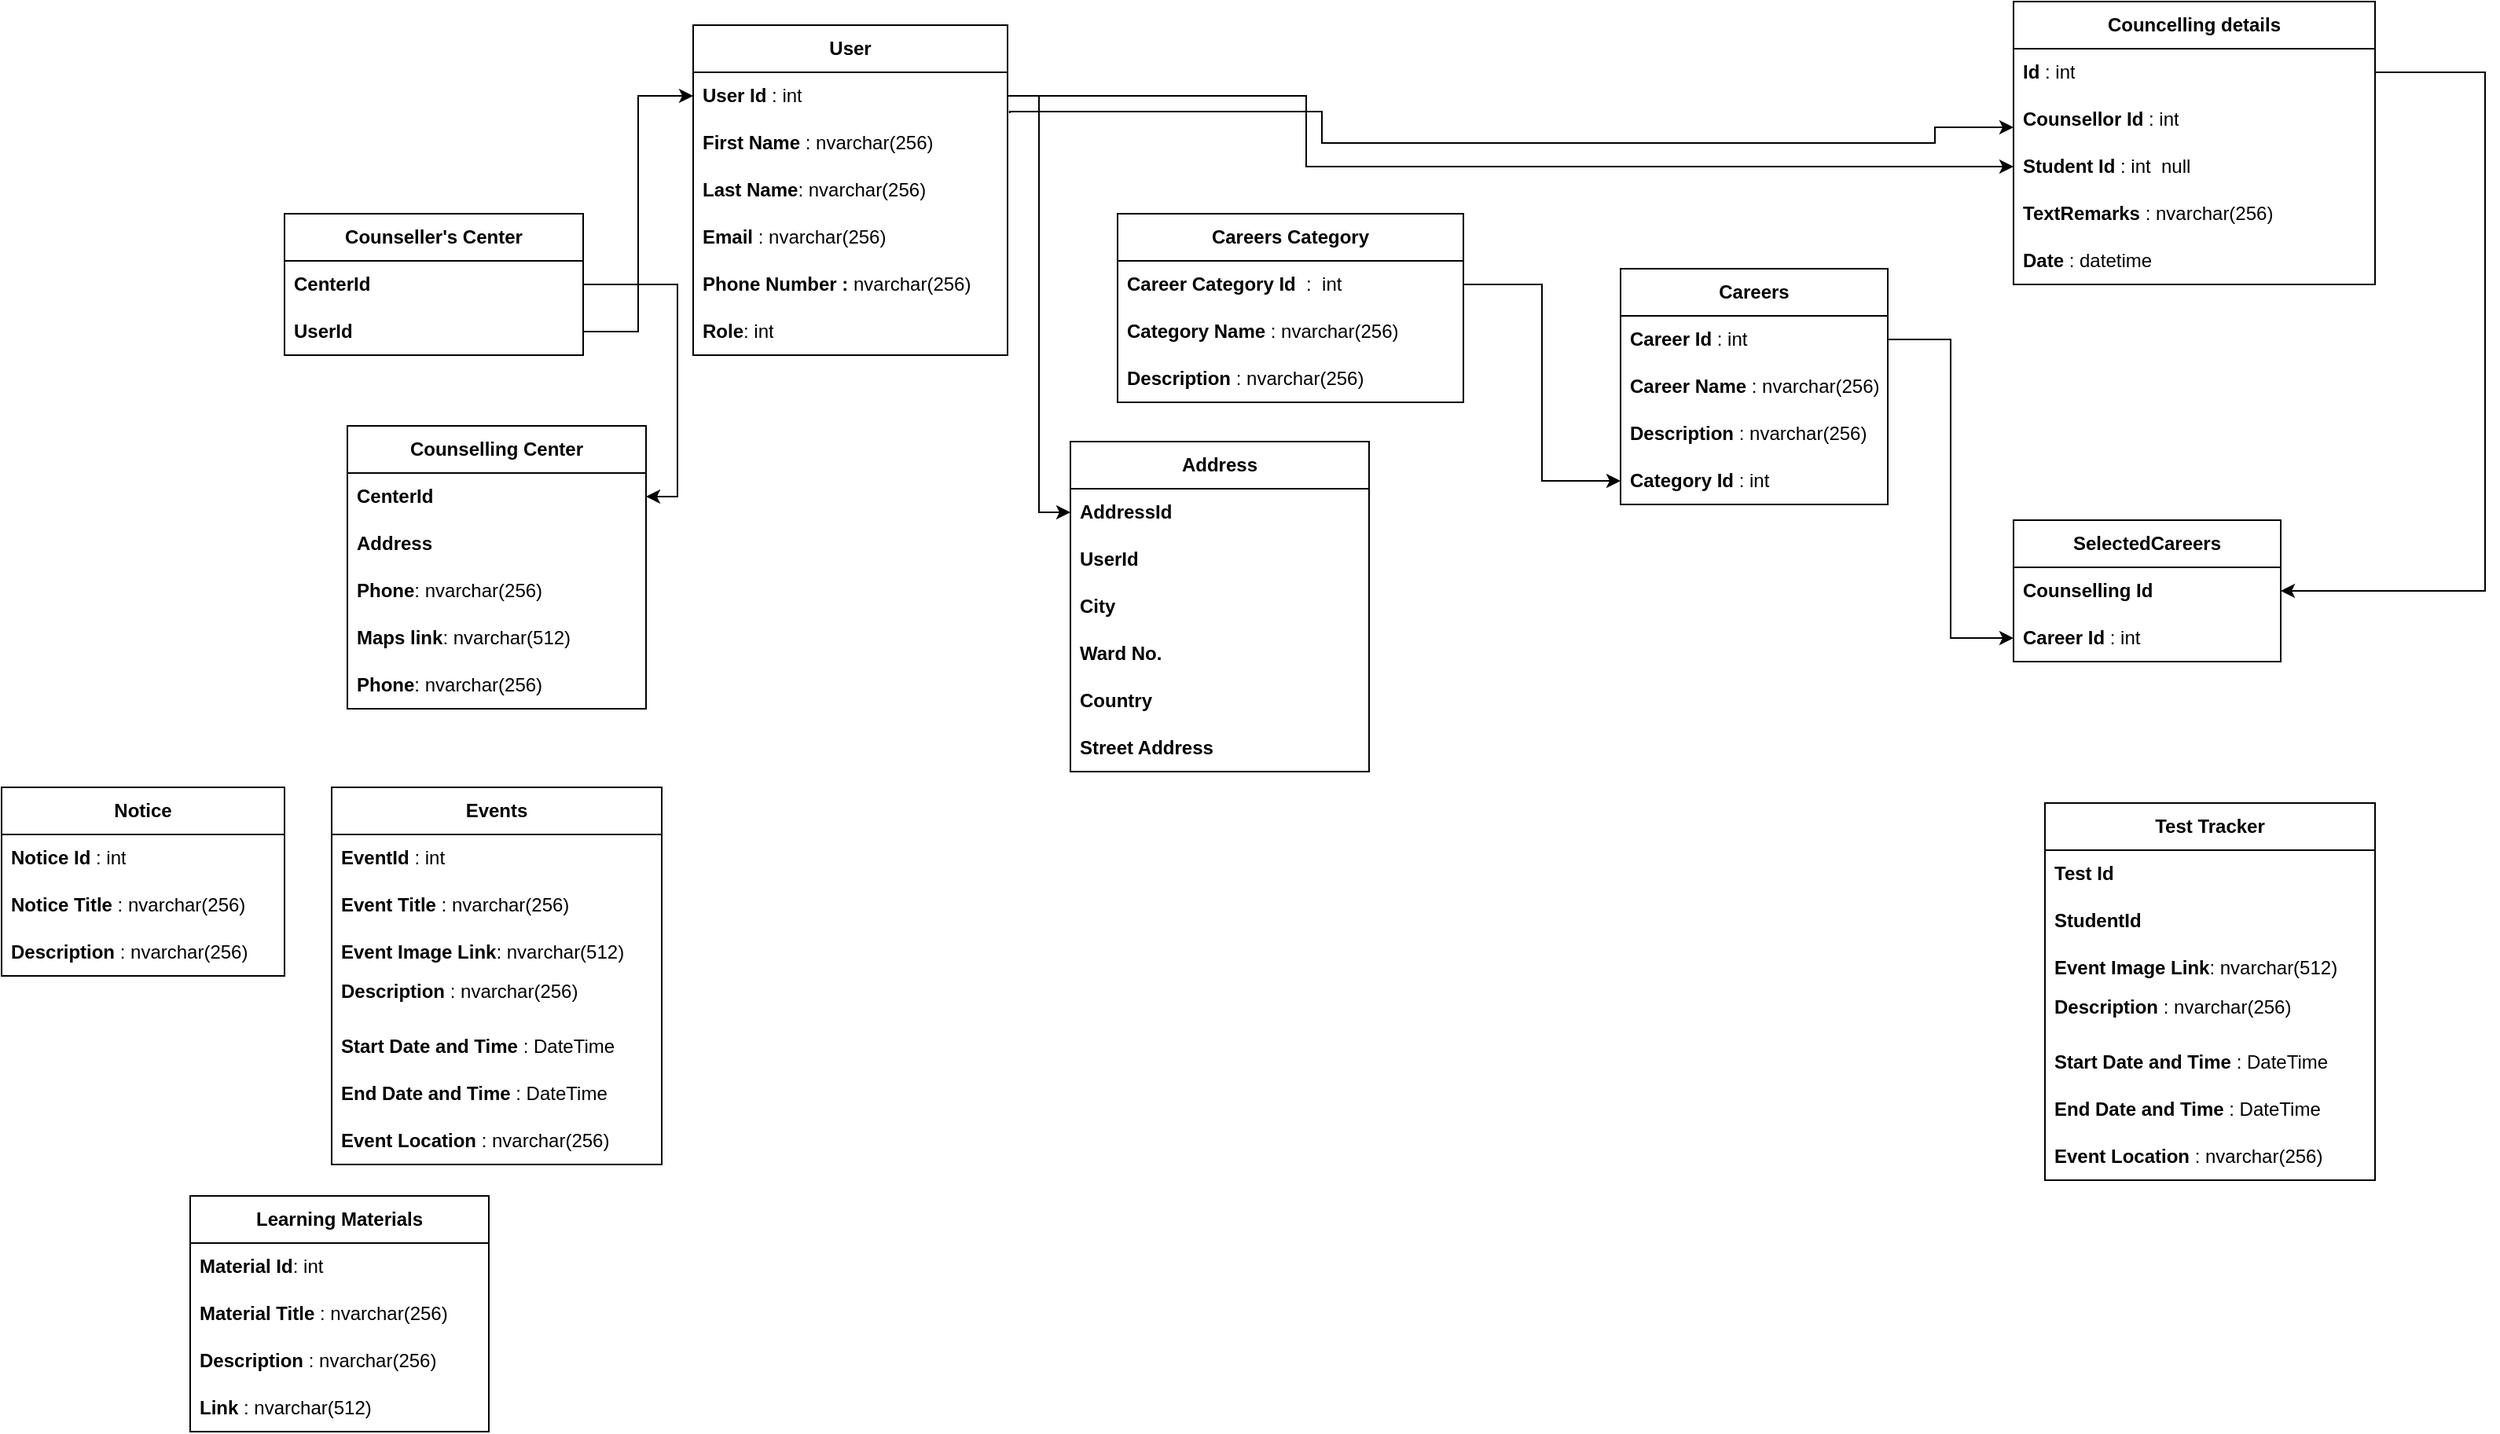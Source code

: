 <mxfile version="21.7.0" type="github">
  <diagram name="Page-1" id="fqf2jRWZV2c5N1RpfVEU">
    <mxGraphModel dx="2023" dy="1727" grid="1" gridSize="10" guides="1" tooltips="1" connect="1" arrows="1" fold="1" page="1" pageScale="1" pageWidth="850" pageHeight="1100" math="0" shadow="0">
      <root>
        <mxCell id="0" />
        <mxCell id="1" parent="0" />
        <mxCell id="t2b4eW3oHFgOlCP7-lKc-1" value="&lt;b&gt;User&lt;/b&gt;" style="swimlane;fontStyle=0;childLayout=stackLayout;horizontal=1;startSize=30;horizontalStack=0;resizeParent=1;resizeParentMax=0;resizeLast=0;collapsible=1;marginBottom=0;whiteSpace=wrap;html=1;" vertex="1" parent="1">
          <mxGeometry x="-170" y="-5" width="200" height="210" as="geometry" />
        </mxCell>
        <mxCell id="t2b4eW3oHFgOlCP7-lKc-2" value="&lt;b&gt;User Id&lt;/b&gt; : int" style="text;strokeColor=none;fillColor=none;align=left;verticalAlign=middle;spacingLeft=4;spacingRight=4;overflow=hidden;points=[[0,0.5],[1,0.5]];portConstraint=eastwest;rotatable=0;whiteSpace=wrap;html=1;" vertex="1" parent="t2b4eW3oHFgOlCP7-lKc-1">
          <mxGeometry y="30" width="200" height="30" as="geometry" />
        </mxCell>
        <mxCell id="t2b4eW3oHFgOlCP7-lKc-55" value="&lt;b&gt;First Name&lt;/b&gt; : nvarchar(256)" style="text;strokeColor=none;fillColor=none;align=left;verticalAlign=middle;spacingLeft=4;spacingRight=4;overflow=hidden;points=[[0,0.5],[1,0.5]];portConstraint=eastwest;rotatable=0;whiteSpace=wrap;html=1;" vertex="1" parent="t2b4eW3oHFgOlCP7-lKc-1">
          <mxGeometry y="60" width="200" height="30" as="geometry" />
        </mxCell>
        <mxCell id="t2b4eW3oHFgOlCP7-lKc-3" value="&lt;b&gt;Last Name&lt;/b&gt;: nvarchar(256)" style="text;strokeColor=none;fillColor=none;align=left;verticalAlign=middle;spacingLeft=4;spacingRight=4;overflow=hidden;points=[[0,0.5],[1,0.5]];portConstraint=eastwest;rotatable=0;whiteSpace=wrap;html=1;" vertex="1" parent="t2b4eW3oHFgOlCP7-lKc-1">
          <mxGeometry y="90" width="200" height="30" as="geometry" />
        </mxCell>
        <mxCell id="t2b4eW3oHFgOlCP7-lKc-7" value="&lt;b&gt;Email &lt;/b&gt;: nvarchar(256)" style="text;strokeColor=none;fillColor=none;align=left;verticalAlign=middle;spacingLeft=4;spacingRight=4;overflow=hidden;points=[[0,0.5],[1,0.5]];portConstraint=eastwest;rotatable=0;whiteSpace=wrap;html=1;" vertex="1" parent="t2b4eW3oHFgOlCP7-lKc-1">
          <mxGeometry y="120" width="200" height="30" as="geometry" />
        </mxCell>
        <mxCell id="t2b4eW3oHFgOlCP7-lKc-6" value="&lt;b&gt;Phone Number :&lt;/b&gt; nvarchar(256)" style="text;strokeColor=none;fillColor=none;align=left;verticalAlign=middle;spacingLeft=4;spacingRight=4;overflow=hidden;points=[[0,0.5],[1,0.5]];portConstraint=eastwest;rotatable=0;whiteSpace=wrap;html=1;" vertex="1" parent="t2b4eW3oHFgOlCP7-lKc-1">
          <mxGeometry y="150" width="200" height="30" as="geometry" />
        </mxCell>
        <mxCell id="t2b4eW3oHFgOlCP7-lKc-4" value="&lt;b&gt;Role&lt;/b&gt;: int" style="text;strokeColor=none;fillColor=none;align=left;verticalAlign=middle;spacingLeft=4;spacingRight=4;overflow=hidden;points=[[0,0.5],[1,0.5]];portConstraint=eastwest;rotatable=0;whiteSpace=wrap;html=1;" vertex="1" parent="t2b4eW3oHFgOlCP7-lKc-1">
          <mxGeometry y="180" width="200" height="30" as="geometry" />
        </mxCell>
        <mxCell id="t2b4eW3oHFgOlCP7-lKc-9" value="&lt;b&gt;Careers&lt;/b&gt;" style="swimlane;fontStyle=0;childLayout=stackLayout;horizontal=1;startSize=30;horizontalStack=0;resizeParent=1;resizeParentMax=0;resizeLast=0;collapsible=1;marginBottom=0;whiteSpace=wrap;html=1;" vertex="1" parent="1">
          <mxGeometry x="420" y="150" width="170" height="150" as="geometry" />
        </mxCell>
        <mxCell id="t2b4eW3oHFgOlCP7-lKc-21" value="&lt;b&gt;Career Id &lt;/b&gt;: int" style="text;strokeColor=none;fillColor=none;align=left;verticalAlign=middle;spacingLeft=4;spacingRight=4;overflow=hidden;points=[[0,0.5],[1,0.5]];portConstraint=eastwest;rotatable=0;whiteSpace=wrap;html=1;" vertex="1" parent="t2b4eW3oHFgOlCP7-lKc-9">
          <mxGeometry y="30" width="170" height="30" as="geometry" />
        </mxCell>
        <mxCell id="t2b4eW3oHFgOlCP7-lKc-10" value="&lt;b&gt;Career Name &lt;/b&gt;: nvarchar(256)" style="text;strokeColor=none;fillColor=none;align=left;verticalAlign=middle;spacingLeft=4;spacingRight=4;overflow=hidden;points=[[0,0.5],[1,0.5]];portConstraint=eastwest;rotatable=0;whiteSpace=wrap;html=1;" vertex="1" parent="t2b4eW3oHFgOlCP7-lKc-9">
          <mxGeometry y="60" width="170" height="30" as="geometry" />
        </mxCell>
        <mxCell id="t2b4eW3oHFgOlCP7-lKc-11" value="&lt;b&gt;Description &lt;/b&gt;: nvarchar(256)" style="text;strokeColor=none;fillColor=none;align=left;verticalAlign=middle;spacingLeft=4;spacingRight=4;overflow=hidden;points=[[0,0.5],[1,0.5]];portConstraint=eastwest;rotatable=0;whiteSpace=wrap;html=1;" vertex="1" parent="t2b4eW3oHFgOlCP7-lKc-9">
          <mxGeometry y="90" width="170" height="30" as="geometry" />
        </mxCell>
        <mxCell id="t2b4eW3oHFgOlCP7-lKc-12" value="&lt;b&gt;Category Id&lt;/b&gt; : int" style="text;strokeColor=none;fillColor=none;align=left;verticalAlign=middle;spacingLeft=4;spacingRight=4;overflow=hidden;points=[[0,0.5],[1,0.5]];portConstraint=eastwest;rotatable=0;whiteSpace=wrap;html=1;" vertex="1" parent="t2b4eW3oHFgOlCP7-lKc-9">
          <mxGeometry y="120" width="170" height="30" as="geometry" />
        </mxCell>
        <mxCell id="t2b4eW3oHFgOlCP7-lKc-17" value="&lt;b&gt;Careers Category&lt;/b&gt;" style="swimlane;fontStyle=0;childLayout=stackLayout;horizontal=1;startSize=30;horizontalStack=0;resizeParent=1;resizeParentMax=0;resizeLast=0;collapsible=1;marginBottom=0;whiteSpace=wrap;html=1;" vertex="1" parent="1">
          <mxGeometry x="100" y="115" width="220" height="120" as="geometry" />
        </mxCell>
        <mxCell id="t2b4eW3oHFgOlCP7-lKc-22" value="&lt;b&gt;Career Category Id&amp;nbsp; &lt;/b&gt;:&amp;nbsp; int" style="text;strokeColor=none;fillColor=none;align=left;verticalAlign=middle;spacingLeft=4;spacingRight=4;overflow=hidden;points=[[0,0.5],[1,0.5]];portConstraint=eastwest;rotatable=0;whiteSpace=wrap;html=1;" vertex="1" parent="t2b4eW3oHFgOlCP7-lKc-17">
          <mxGeometry y="30" width="220" height="30" as="geometry" />
        </mxCell>
        <mxCell id="t2b4eW3oHFgOlCP7-lKc-18" value="&lt;b&gt;Category Name &lt;/b&gt;: nvarchar(256)" style="text;strokeColor=none;fillColor=none;align=left;verticalAlign=middle;spacingLeft=4;spacingRight=4;overflow=hidden;points=[[0,0.5],[1,0.5]];portConstraint=eastwest;rotatable=0;whiteSpace=wrap;html=1;" vertex="1" parent="t2b4eW3oHFgOlCP7-lKc-17">
          <mxGeometry y="60" width="220" height="30" as="geometry" />
        </mxCell>
        <mxCell id="t2b4eW3oHFgOlCP7-lKc-19" value="&lt;b&gt;Description &lt;/b&gt;: nvarchar(256)" style="text;strokeColor=none;fillColor=none;align=left;verticalAlign=middle;spacingLeft=4;spacingRight=4;overflow=hidden;points=[[0,0.5],[1,0.5]];portConstraint=eastwest;rotatable=0;whiteSpace=wrap;html=1;" vertex="1" parent="t2b4eW3oHFgOlCP7-lKc-17">
          <mxGeometry y="90" width="220" height="30" as="geometry" />
        </mxCell>
        <mxCell id="t2b4eW3oHFgOlCP7-lKc-24" value="&lt;b&gt;Learning Materials&lt;/b&gt;" style="swimlane;fontStyle=0;childLayout=stackLayout;horizontal=1;startSize=30;horizontalStack=0;resizeParent=1;resizeParentMax=0;resizeLast=0;collapsible=1;marginBottom=0;whiteSpace=wrap;html=1;" vertex="1" parent="1">
          <mxGeometry x="-490" y="740" width="190" height="150" as="geometry" />
        </mxCell>
        <mxCell id="t2b4eW3oHFgOlCP7-lKc-25" value="&lt;b&gt;Material Id&lt;/b&gt;: int" style="text;strokeColor=none;fillColor=none;align=left;verticalAlign=middle;spacingLeft=4;spacingRight=4;overflow=hidden;points=[[0,0.5],[1,0.5]];portConstraint=eastwest;rotatable=0;whiteSpace=wrap;html=1;" vertex="1" parent="t2b4eW3oHFgOlCP7-lKc-24">
          <mxGeometry y="30" width="190" height="30" as="geometry" />
        </mxCell>
        <mxCell id="t2b4eW3oHFgOlCP7-lKc-26" value="&lt;b&gt;Material Title&lt;/b&gt; : nvarchar(256)" style="text;strokeColor=none;fillColor=none;align=left;verticalAlign=middle;spacingLeft=4;spacingRight=4;overflow=hidden;points=[[0,0.5],[1,0.5]];portConstraint=eastwest;rotatable=0;whiteSpace=wrap;html=1;" vertex="1" parent="t2b4eW3oHFgOlCP7-lKc-24">
          <mxGeometry y="60" width="190" height="30" as="geometry" />
        </mxCell>
        <mxCell id="t2b4eW3oHFgOlCP7-lKc-27" value="&lt;b&gt;Description &lt;/b&gt;: nvarchar(256)" style="text;strokeColor=none;fillColor=none;align=left;verticalAlign=middle;spacingLeft=4;spacingRight=4;overflow=hidden;points=[[0,0.5],[1,0.5]];portConstraint=eastwest;rotatable=0;whiteSpace=wrap;html=1;" vertex="1" parent="t2b4eW3oHFgOlCP7-lKc-24">
          <mxGeometry y="90" width="190" height="30" as="geometry" />
        </mxCell>
        <mxCell id="t2b4eW3oHFgOlCP7-lKc-28" value="&lt;b&gt;Link &lt;/b&gt;: nvarchar(512)" style="text;strokeColor=none;fillColor=none;align=left;verticalAlign=middle;spacingLeft=4;spacingRight=4;overflow=hidden;points=[[0,0.5],[1,0.5]];portConstraint=eastwest;rotatable=0;whiteSpace=wrap;html=1;" vertex="1" parent="t2b4eW3oHFgOlCP7-lKc-24">
          <mxGeometry y="120" width="190" height="30" as="geometry" />
        </mxCell>
        <mxCell id="t2b4eW3oHFgOlCP7-lKc-29" style="edgeStyle=orthogonalEdgeStyle;rounded=0;orthogonalLoop=1;jettySize=auto;html=1;entryX=0;entryY=0.5;entryDx=0;entryDy=0;" edge="1" parent="1" source="t2b4eW3oHFgOlCP7-lKc-22" target="t2b4eW3oHFgOlCP7-lKc-12">
          <mxGeometry relative="1" as="geometry" />
        </mxCell>
        <mxCell id="t2b4eW3oHFgOlCP7-lKc-30" value="&lt;b&gt;Events&lt;/b&gt;" style="swimlane;fontStyle=0;childLayout=stackLayout;horizontal=1;startSize=30;horizontalStack=0;resizeParent=1;resizeParentMax=0;resizeLast=0;collapsible=1;marginBottom=0;whiteSpace=wrap;html=1;" vertex="1" parent="1">
          <mxGeometry x="-400" y="480" width="210" height="240" as="geometry" />
        </mxCell>
        <mxCell id="t2b4eW3oHFgOlCP7-lKc-31" value="&lt;b&gt;EventId &lt;/b&gt;: int" style="text;strokeColor=none;fillColor=none;align=left;verticalAlign=middle;spacingLeft=4;spacingRight=4;overflow=hidden;points=[[0,0.5],[1,0.5]];portConstraint=eastwest;rotatable=0;whiteSpace=wrap;html=1;" vertex="1" parent="t2b4eW3oHFgOlCP7-lKc-30">
          <mxGeometry y="30" width="210" height="30" as="geometry" />
        </mxCell>
        <mxCell id="t2b4eW3oHFgOlCP7-lKc-57" value="&lt;b&gt;Event Title&lt;/b&gt; : nvarchar(256)" style="text;strokeColor=none;fillColor=none;align=left;verticalAlign=middle;spacingLeft=4;spacingRight=4;overflow=hidden;points=[[0,0.5],[1,0.5]];portConstraint=eastwest;rotatable=0;whiteSpace=wrap;html=1;" vertex="1" parent="t2b4eW3oHFgOlCP7-lKc-30">
          <mxGeometry y="60" width="210" height="30" as="geometry" />
        </mxCell>
        <mxCell id="t2b4eW3oHFgOlCP7-lKc-32" value="&lt;b&gt;Event Image Link&lt;/b&gt;: nvarchar(512)" style="text;strokeColor=none;fillColor=none;align=left;verticalAlign=middle;spacingLeft=4;spacingRight=4;overflow=hidden;points=[[0,0.5],[1,0.5]];portConstraint=eastwest;rotatable=0;whiteSpace=wrap;html=1;" vertex="1" parent="t2b4eW3oHFgOlCP7-lKc-30">
          <mxGeometry y="90" width="210" height="30" as="geometry" />
        </mxCell>
        <mxCell id="t2b4eW3oHFgOlCP7-lKc-33" value="&lt;b&gt;Description &lt;/b&gt;: nvarchar(256)&lt;br&gt;&amp;nbsp;" style="text;strokeColor=none;fillColor=none;align=left;verticalAlign=middle;spacingLeft=4;spacingRight=4;overflow=hidden;points=[[0,0.5],[1,0.5]];portConstraint=eastwest;rotatable=0;whiteSpace=wrap;html=1;" vertex="1" parent="t2b4eW3oHFgOlCP7-lKc-30">
          <mxGeometry y="120" width="210" height="30" as="geometry" />
        </mxCell>
        <mxCell id="t2b4eW3oHFgOlCP7-lKc-35" value="&lt;b&gt;Start Date and Time&lt;/b&gt; : DateTime" style="text;strokeColor=none;fillColor=none;align=left;verticalAlign=middle;spacingLeft=4;spacingRight=4;overflow=hidden;points=[[0,0.5],[1,0.5]];portConstraint=eastwest;rotatable=0;whiteSpace=wrap;html=1;" vertex="1" parent="t2b4eW3oHFgOlCP7-lKc-30">
          <mxGeometry y="150" width="210" height="30" as="geometry" />
        </mxCell>
        <mxCell id="t2b4eW3oHFgOlCP7-lKc-36" value="&lt;b&gt;End Date and Time &lt;/b&gt;: DateTime" style="text;strokeColor=none;fillColor=none;align=left;verticalAlign=middle;spacingLeft=4;spacingRight=4;overflow=hidden;points=[[0,0.5],[1,0.5]];portConstraint=eastwest;rotatable=0;whiteSpace=wrap;html=1;" vertex="1" parent="t2b4eW3oHFgOlCP7-lKc-30">
          <mxGeometry y="180" width="210" height="30" as="geometry" />
        </mxCell>
        <mxCell id="t2b4eW3oHFgOlCP7-lKc-34" value="&lt;b&gt;Event Location &lt;/b&gt;: nvarchar(256)" style="text;strokeColor=none;fillColor=none;align=left;verticalAlign=middle;spacingLeft=4;spacingRight=4;overflow=hidden;points=[[0,0.5],[1,0.5]];portConstraint=eastwest;rotatable=0;whiteSpace=wrap;html=1;" vertex="1" parent="t2b4eW3oHFgOlCP7-lKc-30">
          <mxGeometry y="210" width="210" height="30" as="geometry" />
        </mxCell>
        <mxCell id="t2b4eW3oHFgOlCP7-lKc-37" value="&lt;b&gt;Notice&lt;/b&gt;" style="swimlane;fontStyle=0;childLayout=stackLayout;horizontal=1;startSize=30;horizontalStack=0;resizeParent=1;resizeParentMax=0;resizeLast=0;collapsible=1;marginBottom=0;whiteSpace=wrap;html=1;" vertex="1" parent="1">
          <mxGeometry x="-610" y="480" width="180" height="120" as="geometry" />
        </mxCell>
        <mxCell id="t2b4eW3oHFgOlCP7-lKc-38" value="&lt;b&gt;Notice Id&lt;/b&gt; : int" style="text;strokeColor=none;fillColor=none;align=left;verticalAlign=middle;spacingLeft=4;spacingRight=4;overflow=hidden;points=[[0,0.5],[1,0.5]];portConstraint=eastwest;rotatable=0;whiteSpace=wrap;html=1;" vertex="1" parent="t2b4eW3oHFgOlCP7-lKc-37">
          <mxGeometry y="30" width="180" height="30" as="geometry" />
        </mxCell>
        <mxCell id="t2b4eW3oHFgOlCP7-lKc-39" value="&lt;b&gt;Notice Title&lt;/b&gt; : nvarchar(256)" style="text;strokeColor=none;fillColor=none;align=left;verticalAlign=middle;spacingLeft=4;spacingRight=4;overflow=hidden;points=[[0,0.5],[1,0.5]];portConstraint=eastwest;rotatable=0;whiteSpace=wrap;html=1;" vertex="1" parent="t2b4eW3oHFgOlCP7-lKc-37">
          <mxGeometry y="60" width="180" height="30" as="geometry" />
        </mxCell>
        <mxCell id="t2b4eW3oHFgOlCP7-lKc-40" value="&lt;b&gt;Description &lt;/b&gt;: nvarchar(256)" style="text;strokeColor=none;fillColor=none;align=left;verticalAlign=middle;spacingLeft=4;spacingRight=4;overflow=hidden;points=[[0,0.5],[1,0.5]];portConstraint=eastwest;rotatable=0;whiteSpace=wrap;html=1;" vertex="1" parent="t2b4eW3oHFgOlCP7-lKc-37">
          <mxGeometry y="90" width="180" height="30" as="geometry" />
        </mxCell>
        <mxCell id="t2b4eW3oHFgOlCP7-lKc-44" value="&lt;b&gt;Councelling details&lt;/b&gt;" style="swimlane;fontStyle=0;childLayout=stackLayout;horizontal=1;startSize=30;horizontalStack=0;resizeParent=1;resizeParentMax=0;resizeLast=0;collapsible=1;marginBottom=0;whiteSpace=wrap;html=1;" vertex="1" parent="1">
          <mxGeometry x="670" y="-20" width="230" height="180" as="geometry" />
        </mxCell>
        <mxCell id="t2b4eW3oHFgOlCP7-lKc-45" value="&lt;b&gt;Id &lt;/b&gt;: int" style="text;strokeColor=none;fillColor=none;align=left;verticalAlign=middle;spacingLeft=4;spacingRight=4;overflow=hidden;points=[[0,0.5],[1,0.5]];portConstraint=eastwest;rotatable=0;whiteSpace=wrap;html=1;" vertex="1" parent="t2b4eW3oHFgOlCP7-lKc-44">
          <mxGeometry y="30" width="230" height="30" as="geometry" />
        </mxCell>
        <mxCell id="t2b4eW3oHFgOlCP7-lKc-46" value="&lt;b&gt;Counsellor Id &lt;/b&gt;: int" style="text;strokeColor=none;fillColor=none;align=left;verticalAlign=middle;spacingLeft=4;spacingRight=4;overflow=hidden;points=[[0,0.5],[1,0.5]];portConstraint=eastwest;rotatable=0;whiteSpace=wrap;html=1;" vertex="1" parent="t2b4eW3oHFgOlCP7-lKc-44">
          <mxGeometry y="60" width="230" height="30" as="geometry" />
        </mxCell>
        <mxCell id="t2b4eW3oHFgOlCP7-lKc-58" value="&lt;b&gt;Student Id &lt;/b&gt;: int&amp;nbsp; null" style="text;strokeColor=none;fillColor=none;align=left;verticalAlign=middle;spacingLeft=4;spacingRight=4;overflow=hidden;points=[[0,0.5],[1,0.5]];portConstraint=eastwest;rotatable=0;whiteSpace=wrap;html=1;" vertex="1" parent="t2b4eW3oHFgOlCP7-lKc-44">
          <mxGeometry y="90" width="230" height="30" as="geometry" />
        </mxCell>
        <mxCell id="t2b4eW3oHFgOlCP7-lKc-54" value="&lt;b&gt;TextRemarks &lt;/b&gt;: nvarchar(256)" style="text;strokeColor=none;fillColor=none;align=left;verticalAlign=middle;spacingLeft=4;spacingRight=4;overflow=hidden;points=[[0,0.5],[1,0.5]];portConstraint=eastwest;rotatable=0;whiteSpace=wrap;html=1;" vertex="1" parent="t2b4eW3oHFgOlCP7-lKc-44">
          <mxGeometry y="120" width="230" height="30" as="geometry" />
        </mxCell>
        <mxCell id="t2b4eW3oHFgOlCP7-lKc-48" value="&lt;b&gt;Date &lt;/b&gt;: datetime" style="text;strokeColor=none;fillColor=none;align=left;verticalAlign=middle;spacingLeft=4;spacingRight=4;overflow=hidden;points=[[0,0.5],[1,0.5]];portConstraint=eastwest;rotatable=0;whiteSpace=wrap;html=1;" vertex="1" parent="t2b4eW3oHFgOlCP7-lKc-44">
          <mxGeometry y="150" width="230" height="30" as="geometry" />
        </mxCell>
        <mxCell id="t2b4eW3oHFgOlCP7-lKc-49" style="edgeStyle=orthogonalEdgeStyle;rounded=0;orthogonalLoop=1;jettySize=auto;html=1;" edge="1" parent="1" source="t2b4eW3oHFgOlCP7-lKc-2">
          <mxGeometry relative="1" as="geometry">
            <mxPoint x="670" y="85" as="targetPoint" />
            <Array as="points">
              <mxPoint x="220" y="40" />
              <mxPoint x="220" y="85" />
            </Array>
          </mxGeometry>
        </mxCell>
        <mxCell id="t2b4eW3oHFgOlCP7-lKc-56" style="edgeStyle=orthogonalEdgeStyle;rounded=0;orthogonalLoop=1;jettySize=auto;html=1;exitX=1.007;exitY=0.867;exitDx=0;exitDy=0;exitPerimeter=0;" edge="1" parent="1" source="t2b4eW3oHFgOlCP7-lKc-2">
          <mxGeometry relative="1" as="geometry">
            <mxPoint x="160" y="50" as="sourcePoint" />
            <mxPoint x="670" y="60" as="targetPoint" />
            <Array as="points">
              <mxPoint x="151" y="50" />
              <mxPoint x="230" y="50" />
              <mxPoint x="230" y="70" />
              <mxPoint x="620" y="70" />
              <mxPoint x="620" y="60" />
              <mxPoint x="670" y="60" />
            </Array>
          </mxGeometry>
        </mxCell>
        <mxCell id="t2b4eW3oHFgOlCP7-lKc-68" value="&lt;b&gt;SelectedCareers&lt;/b&gt;" style="swimlane;fontStyle=0;childLayout=stackLayout;horizontal=1;startSize=30;horizontalStack=0;resizeParent=1;resizeParentMax=0;resizeLast=0;collapsible=1;marginBottom=0;whiteSpace=wrap;html=1;" vertex="1" parent="1">
          <mxGeometry x="670" y="310" width="170" height="90" as="geometry" />
        </mxCell>
        <mxCell id="t2b4eW3oHFgOlCP7-lKc-70" value="&lt;b&gt;Counselling Id&lt;/b&gt;" style="text;strokeColor=none;fillColor=none;align=left;verticalAlign=middle;spacingLeft=4;spacingRight=4;overflow=hidden;points=[[0,0.5],[1,0.5]];portConstraint=eastwest;rotatable=0;whiteSpace=wrap;html=1;" vertex="1" parent="t2b4eW3oHFgOlCP7-lKc-68">
          <mxGeometry y="30" width="170" height="30" as="geometry" />
        </mxCell>
        <mxCell id="t2b4eW3oHFgOlCP7-lKc-69" value="&lt;b&gt;Career Id &lt;/b&gt;: int" style="text;strokeColor=none;fillColor=none;align=left;verticalAlign=middle;spacingLeft=4;spacingRight=4;overflow=hidden;points=[[0,0.5],[1,0.5]];portConstraint=eastwest;rotatable=0;whiteSpace=wrap;html=1;" vertex="1" parent="t2b4eW3oHFgOlCP7-lKc-68">
          <mxGeometry y="60" width="170" height="30" as="geometry" />
        </mxCell>
        <mxCell id="t2b4eW3oHFgOlCP7-lKc-77" style="edgeStyle=orthogonalEdgeStyle;rounded=0;orthogonalLoop=1;jettySize=auto;html=1;entryX=1;entryY=0.5;entryDx=0;entryDy=0;" edge="1" parent="1" source="t2b4eW3oHFgOlCP7-lKc-45" target="t2b4eW3oHFgOlCP7-lKc-70">
          <mxGeometry relative="1" as="geometry">
            <Array as="points">
              <mxPoint x="970" y="25" />
              <mxPoint x="970" y="355" />
            </Array>
          </mxGeometry>
        </mxCell>
        <mxCell id="t2b4eW3oHFgOlCP7-lKc-78" style="edgeStyle=orthogonalEdgeStyle;rounded=0;orthogonalLoop=1;jettySize=auto;html=1;entryX=0;entryY=0.5;entryDx=0;entryDy=0;" edge="1" parent="1" source="t2b4eW3oHFgOlCP7-lKc-21" target="t2b4eW3oHFgOlCP7-lKc-69">
          <mxGeometry relative="1" as="geometry" />
        </mxCell>
        <mxCell id="t2b4eW3oHFgOlCP7-lKc-79" value="&lt;b&gt;Counselling Center&lt;/b&gt;" style="swimlane;fontStyle=0;childLayout=stackLayout;horizontal=1;startSize=30;horizontalStack=0;resizeParent=1;resizeParentMax=0;resizeLast=0;collapsible=1;marginBottom=0;whiteSpace=wrap;html=1;" vertex="1" parent="1">
          <mxGeometry x="-390" y="250" width="190" height="180" as="geometry" />
        </mxCell>
        <mxCell id="t2b4eW3oHFgOlCP7-lKc-80" value="&lt;b&gt;CenterId&lt;/b&gt;" style="text;strokeColor=none;fillColor=none;align=left;verticalAlign=middle;spacingLeft=4;spacingRight=4;overflow=hidden;points=[[0,0.5],[1,0.5]];portConstraint=eastwest;rotatable=0;whiteSpace=wrap;html=1;" vertex="1" parent="t2b4eW3oHFgOlCP7-lKc-79">
          <mxGeometry y="30" width="190" height="30" as="geometry" />
        </mxCell>
        <mxCell id="t2b4eW3oHFgOlCP7-lKc-81" value="&lt;b&gt;Address&lt;/b&gt;" style="text;strokeColor=none;fillColor=none;align=left;verticalAlign=middle;spacingLeft=4;spacingRight=4;overflow=hidden;points=[[0,0.5],[1,0.5]];portConstraint=eastwest;rotatable=0;whiteSpace=wrap;html=1;" vertex="1" parent="t2b4eW3oHFgOlCP7-lKc-79">
          <mxGeometry y="60" width="190" height="30" as="geometry" />
        </mxCell>
        <mxCell id="t2b4eW3oHFgOlCP7-lKc-82" value="&lt;b&gt;Phone&lt;/b&gt;: nvarchar(256)" style="text;strokeColor=none;fillColor=none;align=left;verticalAlign=middle;spacingLeft=4;spacingRight=4;overflow=hidden;points=[[0,0.5],[1,0.5]];portConstraint=eastwest;rotatable=0;whiteSpace=wrap;html=1;" vertex="1" parent="t2b4eW3oHFgOlCP7-lKc-79">
          <mxGeometry y="90" width="190" height="30" as="geometry" />
        </mxCell>
        <mxCell id="t2b4eW3oHFgOlCP7-lKc-83" value="&lt;b&gt;Maps link&lt;/b&gt;: nvarchar(512)" style="text;strokeColor=none;fillColor=none;align=left;verticalAlign=middle;spacingLeft=4;spacingRight=4;overflow=hidden;points=[[0,0.5],[1,0.5]];portConstraint=eastwest;rotatable=0;whiteSpace=wrap;html=1;" vertex="1" parent="t2b4eW3oHFgOlCP7-lKc-79">
          <mxGeometry y="120" width="190" height="30" as="geometry" />
        </mxCell>
        <mxCell id="t2b4eW3oHFgOlCP7-lKc-84" value="&lt;b&gt;Phone&lt;/b&gt;: nvarchar(256)" style="text;strokeColor=none;fillColor=none;align=left;verticalAlign=middle;spacingLeft=4;spacingRight=4;overflow=hidden;points=[[0,0.5],[1,0.5]];portConstraint=eastwest;rotatable=0;whiteSpace=wrap;html=1;" vertex="1" parent="t2b4eW3oHFgOlCP7-lKc-79">
          <mxGeometry y="150" width="190" height="30" as="geometry" />
        </mxCell>
        <mxCell id="t2b4eW3oHFgOlCP7-lKc-85" value="&lt;b&gt;Counseller&#39;s Center&lt;/b&gt;" style="swimlane;fontStyle=0;childLayout=stackLayout;horizontal=1;startSize=30;horizontalStack=0;resizeParent=1;resizeParentMax=0;resizeLast=0;collapsible=1;marginBottom=0;whiteSpace=wrap;html=1;" vertex="1" parent="1">
          <mxGeometry x="-430" y="115" width="190" height="90" as="geometry" />
        </mxCell>
        <mxCell id="t2b4eW3oHFgOlCP7-lKc-86" value="&lt;b&gt;CenterId&lt;/b&gt;" style="text;strokeColor=none;fillColor=none;align=left;verticalAlign=middle;spacingLeft=4;spacingRight=4;overflow=hidden;points=[[0,0.5],[1,0.5]];portConstraint=eastwest;rotatable=0;whiteSpace=wrap;html=1;" vertex="1" parent="t2b4eW3oHFgOlCP7-lKc-85">
          <mxGeometry y="30" width="190" height="30" as="geometry" />
        </mxCell>
        <mxCell id="t2b4eW3oHFgOlCP7-lKc-87" value="&lt;b&gt;UserId&lt;/b&gt;" style="text;strokeColor=none;fillColor=none;align=left;verticalAlign=middle;spacingLeft=4;spacingRight=4;overflow=hidden;points=[[0,0.5],[1,0.5]];portConstraint=eastwest;rotatable=0;whiteSpace=wrap;html=1;" vertex="1" parent="t2b4eW3oHFgOlCP7-lKc-85">
          <mxGeometry y="60" width="190" height="30" as="geometry" />
        </mxCell>
        <mxCell id="t2b4eW3oHFgOlCP7-lKc-91" style="edgeStyle=orthogonalEdgeStyle;rounded=0;orthogonalLoop=1;jettySize=auto;html=1;entryX=0;entryY=0.5;entryDx=0;entryDy=0;" edge="1" parent="1" source="t2b4eW3oHFgOlCP7-lKc-87" target="t2b4eW3oHFgOlCP7-lKc-2">
          <mxGeometry relative="1" as="geometry" />
        </mxCell>
        <mxCell id="t2b4eW3oHFgOlCP7-lKc-93" style="edgeStyle=orthogonalEdgeStyle;rounded=0;orthogonalLoop=1;jettySize=auto;html=1;entryX=1;entryY=0.5;entryDx=0;entryDy=0;" edge="1" parent="1" source="t2b4eW3oHFgOlCP7-lKc-86" target="t2b4eW3oHFgOlCP7-lKc-80">
          <mxGeometry relative="1" as="geometry" />
        </mxCell>
        <mxCell id="t2b4eW3oHFgOlCP7-lKc-94" value="&lt;b&gt;Test Tracker&lt;/b&gt;" style="swimlane;fontStyle=0;childLayout=stackLayout;horizontal=1;startSize=30;horizontalStack=0;resizeParent=1;resizeParentMax=0;resizeLast=0;collapsible=1;marginBottom=0;whiteSpace=wrap;html=1;" vertex="1" parent="1">
          <mxGeometry x="690" y="490" width="210" height="240" as="geometry" />
        </mxCell>
        <mxCell id="t2b4eW3oHFgOlCP7-lKc-95" value="&lt;b&gt;Test Id&lt;/b&gt;" style="text;strokeColor=none;fillColor=none;align=left;verticalAlign=middle;spacingLeft=4;spacingRight=4;overflow=hidden;points=[[0,0.5],[1,0.5]];portConstraint=eastwest;rotatable=0;whiteSpace=wrap;html=1;" vertex="1" parent="t2b4eW3oHFgOlCP7-lKc-94">
          <mxGeometry y="30" width="210" height="30" as="geometry" />
        </mxCell>
        <mxCell id="t2b4eW3oHFgOlCP7-lKc-96" value="&lt;b&gt;StudentId&lt;/b&gt;" style="text;strokeColor=none;fillColor=none;align=left;verticalAlign=middle;spacingLeft=4;spacingRight=4;overflow=hidden;points=[[0,0.5],[1,0.5]];portConstraint=eastwest;rotatable=0;whiteSpace=wrap;html=1;" vertex="1" parent="t2b4eW3oHFgOlCP7-lKc-94">
          <mxGeometry y="60" width="210" height="30" as="geometry" />
        </mxCell>
        <mxCell id="t2b4eW3oHFgOlCP7-lKc-97" value="&lt;b&gt;Event Image Link&lt;/b&gt;: nvarchar(512)" style="text;strokeColor=none;fillColor=none;align=left;verticalAlign=middle;spacingLeft=4;spacingRight=4;overflow=hidden;points=[[0,0.5],[1,0.5]];portConstraint=eastwest;rotatable=0;whiteSpace=wrap;html=1;" vertex="1" parent="t2b4eW3oHFgOlCP7-lKc-94">
          <mxGeometry y="90" width="210" height="30" as="geometry" />
        </mxCell>
        <mxCell id="t2b4eW3oHFgOlCP7-lKc-98" value="&lt;b&gt;Description &lt;/b&gt;: nvarchar(256)&lt;br&gt;&amp;nbsp;" style="text;strokeColor=none;fillColor=none;align=left;verticalAlign=middle;spacingLeft=4;spacingRight=4;overflow=hidden;points=[[0,0.5],[1,0.5]];portConstraint=eastwest;rotatable=0;whiteSpace=wrap;html=1;" vertex="1" parent="t2b4eW3oHFgOlCP7-lKc-94">
          <mxGeometry y="120" width="210" height="30" as="geometry" />
        </mxCell>
        <mxCell id="t2b4eW3oHFgOlCP7-lKc-99" value="&lt;b&gt;Start Date and Time&lt;/b&gt; : DateTime" style="text;strokeColor=none;fillColor=none;align=left;verticalAlign=middle;spacingLeft=4;spacingRight=4;overflow=hidden;points=[[0,0.5],[1,0.5]];portConstraint=eastwest;rotatable=0;whiteSpace=wrap;html=1;" vertex="1" parent="t2b4eW3oHFgOlCP7-lKc-94">
          <mxGeometry y="150" width="210" height="30" as="geometry" />
        </mxCell>
        <mxCell id="t2b4eW3oHFgOlCP7-lKc-100" value="&lt;b&gt;End Date and Time &lt;/b&gt;: DateTime" style="text;strokeColor=none;fillColor=none;align=left;verticalAlign=middle;spacingLeft=4;spacingRight=4;overflow=hidden;points=[[0,0.5],[1,0.5]];portConstraint=eastwest;rotatable=0;whiteSpace=wrap;html=1;" vertex="1" parent="t2b4eW3oHFgOlCP7-lKc-94">
          <mxGeometry y="180" width="210" height="30" as="geometry" />
        </mxCell>
        <mxCell id="t2b4eW3oHFgOlCP7-lKc-101" value="&lt;b&gt;Event Location &lt;/b&gt;: nvarchar(256)" style="text;strokeColor=none;fillColor=none;align=left;verticalAlign=middle;spacingLeft=4;spacingRight=4;overflow=hidden;points=[[0,0.5],[1,0.5]];portConstraint=eastwest;rotatable=0;whiteSpace=wrap;html=1;" vertex="1" parent="t2b4eW3oHFgOlCP7-lKc-94">
          <mxGeometry y="210" width="210" height="30" as="geometry" />
        </mxCell>
        <mxCell id="t2b4eW3oHFgOlCP7-lKc-102" value="&lt;b&gt;Address&lt;/b&gt;" style="swimlane;fontStyle=0;childLayout=stackLayout;horizontal=1;startSize=30;horizontalStack=0;resizeParent=1;resizeParentMax=0;resizeLast=0;collapsible=1;marginBottom=0;whiteSpace=wrap;html=1;" vertex="1" parent="1">
          <mxGeometry x="70" y="260" width="190" height="210" as="geometry" />
        </mxCell>
        <mxCell id="t2b4eW3oHFgOlCP7-lKc-103" value="&lt;b&gt;AddressId&lt;/b&gt;" style="text;strokeColor=none;fillColor=none;align=left;verticalAlign=middle;spacingLeft=4;spacingRight=4;overflow=hidden;points=[[0,0.5],[1,0.5]];portConstraint=eastwest;rotatable=0;whiteSpace=wrap;html=1;" vertex="1" parent="t2b4eW3oHFgOlCP7-lKc-102">
          <mxGeometry y="30" width="190" height="30" as="geometry" />
        </mxCell>
        <mxCell id="t2b4eW3oHFgOlCP7-lKc-106" value="&lt;b&gt;UserId&lt;/b&gt;" style="text;strokeColor=none;fillColor=none;align=left;verticalAlign=middle;spacingLeft=4;spacingRight=4;overflow=hidden;points=[[0,0.5],[1,0.5]];portConstraint=eastwest;rotatable=0;whiteSpace=wrap;html=1;" vertex="1" parent="t2b4eW3oHFgOlCP7-lKc-102">
          <mxGeometry y="60" width="190" height="30" as="geometry" />
        </mxCell>
        <mxCell id="t2b4eW3oHFgOlCP7-lKc-105" value="&lt;b&gt;City&lt;/b&gt;" style="text;strokeColor=none;fillColor=none;align=left;verticalAlign=middle;spacingLeft=4;spacingRight=4;overflow=hidden;points=[[0,0.5],[1,0.5]];portConstraint=eastwest;rotatable=0;whiteSpace=wrap;html=1;" vertex="1" parent="t2b4eW3oHFgOlCP7-lKc-102">
          <mxGeometry y="90" width="190" height="30" as="geometry" />
        </mxCell>
        <mxCell id="t2b4eW3oHFgOlCP7-lKc-107" value="&lt;b&gt;Ward No.&lt;/b&gt;" style="text;strokeColor=none;fillColor=none;align=left;verticalAlign=middle;spacingLeft=4;spacingRight=4;overflow=hidden;points=[[0,0.5],[1,0.5]];portConstraint=eastwest;rotatable=0;whiteSpace=wrap;html=1;" vertex="1" parent="t2b4eW3oHFgOlCP7-lKc-102">
          <mxGeometry y="120" width="190" height="30" as="geometry" />
        </mxCell>
        <mxCell id="t2b4eW3oHFgOlCP7-lKc-104" value="&lt;b&gt;Country&lt;/b&gt;" style="text;strokeColor=none;fillColor=none;align=left;verticalAlign=middle;spacingLeft=4;spacingRight=4;overflow=hidden;points=[[0,0.5],[1,0.5]];portConstraint=eastwest;rotatable=0;whiteSpace=wrap;html=1;" vertex="1" parent="t2b4eW3oHFgOlCP7-lKc-102">
          <mxGeometry y="150" width="190" height="30" as="geometry" />
        </mxCell>
        <mxCell id="t2b4eW3oHFgOlCP7-lKc-108" value="&lt;b&gt;Street Address&lt;/b&gt;" style="text;strokeColor=none;fillColor=none;align=left;verticalAlign=middle;spacingLeft=4;spacingRight=4;overflow=hidden;points=[[0,0.5],[1,0.5]];portConstraint=eastwest;rotatable=0;whiteSpace=wrap;html=1;" vertex="1" parent="t2b4eW3oHFgOlCP7-lKc-102">
          <mxGeometry y="180" width="190" height="30" as="geometry" />
        </mxCell>
        <mxCell id="t2b4eW3oHFgOlCP7-lKc-109" style="edgeStyle=orthogonalEdgeStyle;rounded=0;orthogonalLoop=1;jettySize=auto;html=1;entryX=0;entryY=0.5;entryDx=0;entryDy=0;" edge="1" parent="1" source="t2b4eW3oHFgOlCP7-lKc-2" target="t2b4eW3oHFgOlCP7-lKc-103">
          <mxGeometry relative="1" as="geometry" />
        </mxCell>
      </root>
    </mxGraphModel>
  </diagram>
</mxfile>
